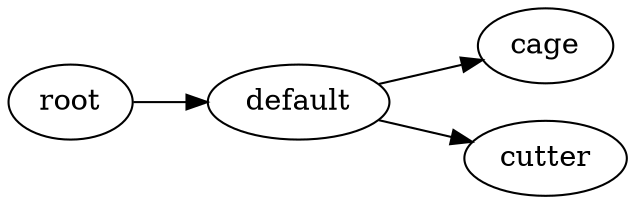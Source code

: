 digraph default {
	graph [rankdir=LR]
	root_426 [label=root href="javascript:s=&quot;\(\)\nNone&quot;; console.log(s); alert(s);"]
	default_427 [label=default href="javascript:s=&quot;\(&#x27;default&#x27;,\)\nCaseShellCutter&quot;; console.log(s); alert(s);" tooltip=CaseShellCutter]
	cage_428 [label=cage href="javascript:s=&quot;\(&#x27;default&#x27;,\ &#x27;cage&#x27;\)\nBox&quot;; console.log(s); alert(s);" tooltip=Box]
	cutter_429 [label=cutter href="javascript:s=&quot;\(&#x27;default&#x27;,\ &#x27;cutter&#x27;\)\nBox&quot;; console.log(s); alert(s);" tooltip=Box]
	root_426 -> default_427
	default_427 -> cage_428
	default_427 -> cutter_429
}
